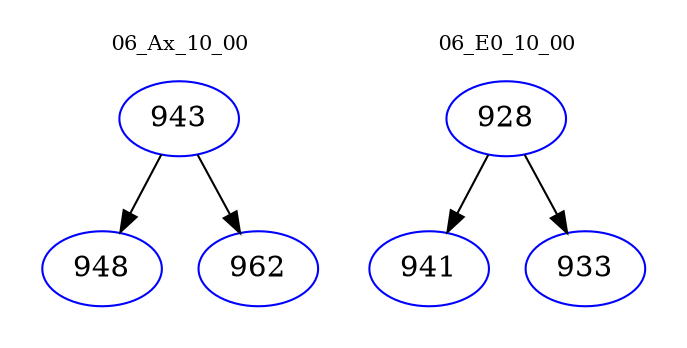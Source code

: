 digraph{
subgraph cluster_0 {
color = white
label = "06_Ax_10_00";
fontsize=10;
T0_943 [label="943", color="blue"]
T0_943 -> T0_948 [color="black"]
T0_948 [label="948", color="blue"]
T0_943 -> T0_962 [color="black"]
T0_962 [label="962", color="blue"]
}
subgraph cluster_1 {
color = white
label = "06_E0_10_00";
fontsize=10;
T1_928 [label="928", color="blue"]
T1_928 -> T1_941 [color="black"]
T1_941 [label="941", color="blue"]
T1_928 -> T1_933 [color="black"]
T1_933 [label="933", color="blue"]
}
}
